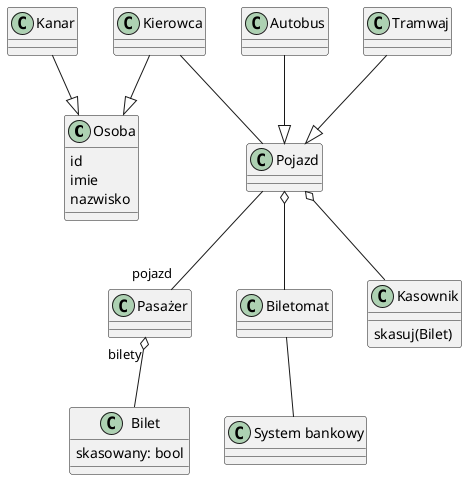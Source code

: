 @startuml

class Osoba{
    id 
    imie 
    nazwisko 
}
class Kierowca
class Kanar

class Pojazd
class Autobus
class Tramwaj
class "Pasażer" as pasazer
class Bilet{
    skasowany: bool
}
class Biletomat
class Kasownik{
    skasuj(Bilet)
}
class "System bankowy" as bank

Kierowca --|> Osoba
Kanar --|> Osoba
Autobus --|> Pojazd
Tramwaj --|> Pojazd

Pojazd o-- Biletomat
Pojazd o-- Kasownik
Pojazd -- "pojazd" pasazer
pasazer "bilety" o-- Bilet

Biletomat -- bank
Kierowca -- Pojazd

@enduml